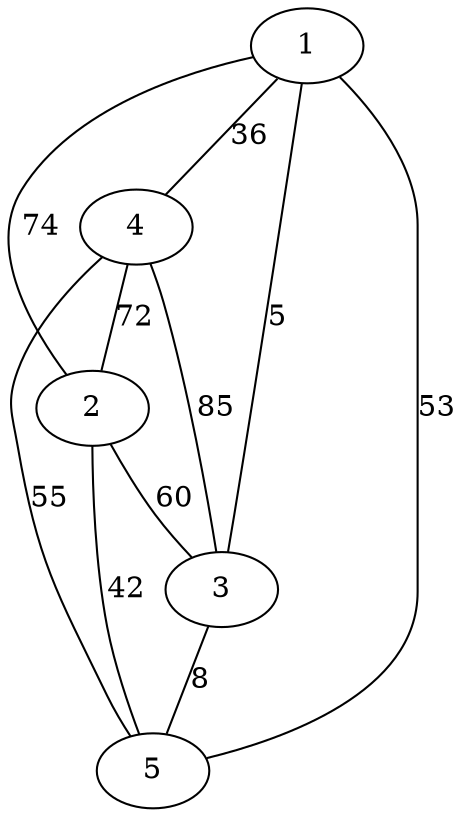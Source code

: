 graph G_1 {
    1;
    2;
    3;
    4;
    5;
    2 -- 1 [label="74"];
    4 -- 3 [label="85"];
    4 -- 2 [label="72"];
    5 -- 1 [label="53"];
    2 -- 3 [label="60"];
    3 -- 5 [label="8"];
    2 -- 5 [label="42"];
    4 -- 5 [label="55"];
    1 -- 4 [label="36"];
    3 -- 1 [label="5"];
}